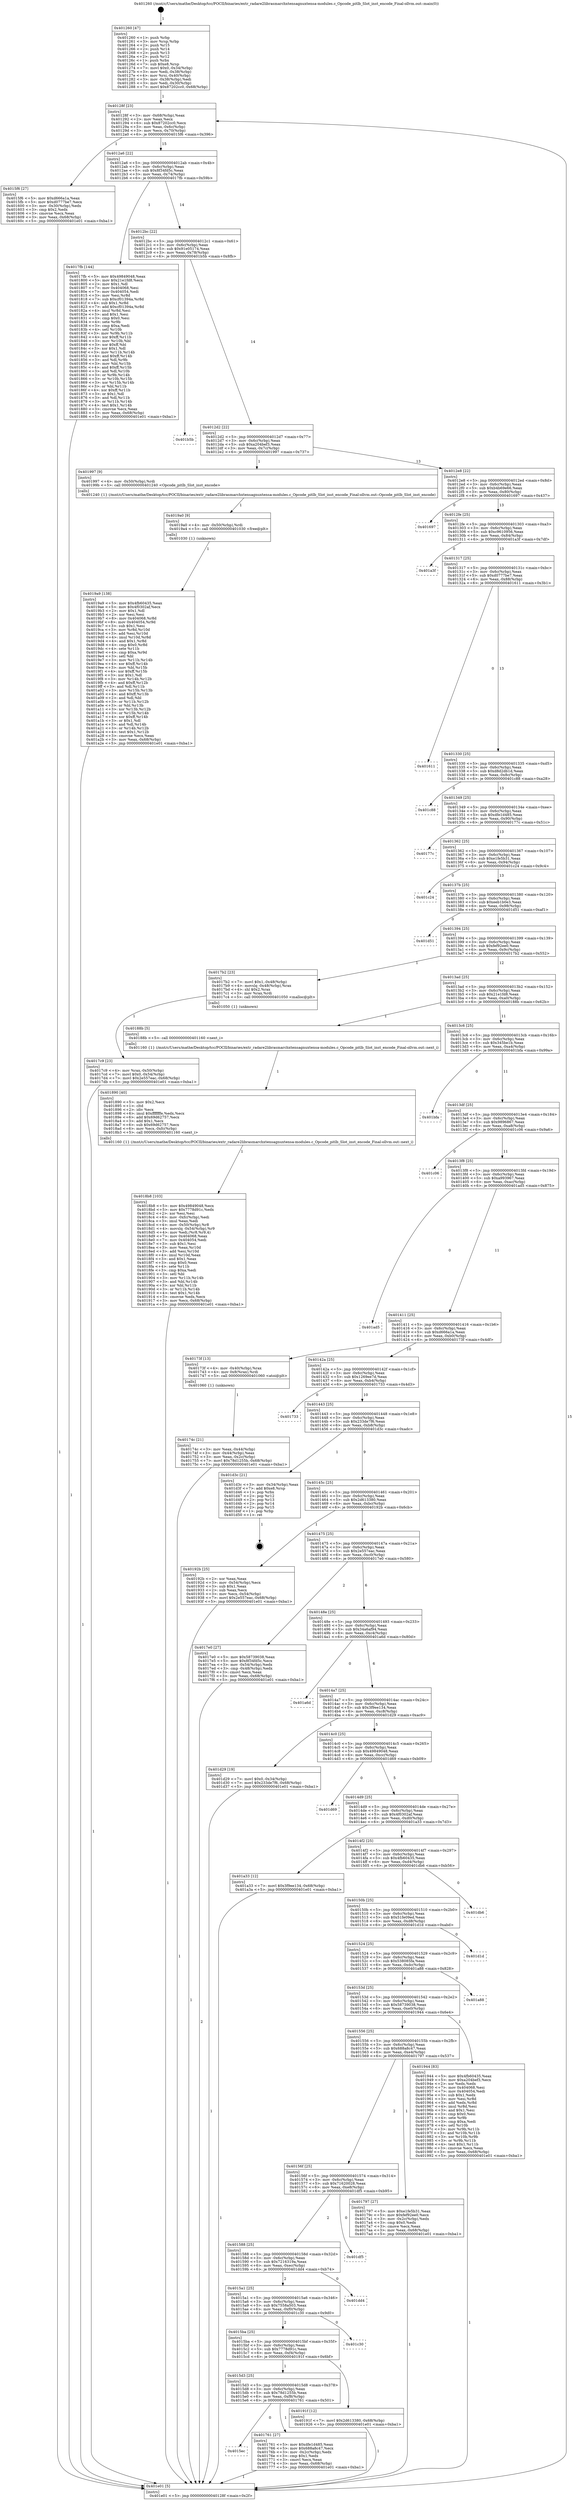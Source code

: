 digraph "0x401260" {
  label = "0x401260 (/mnt/c/Users/mathe/Desktop/tcc/POCII/binaries/extr_radare2librasmarchxtensagnuxtensa-modules.c_Opcode_pitlb_Slot_inst_encode_Final-ollvm.out::main(0))"
  labelloc = "t"
  node[shape=record]

  Entry [label="",width=0.3,height=0.3,shape=circle,fillcolor=black,style=filled]
  "0x40128f" [label="{
     0x40128f [23]\l
     | [instrs]\l
     &nbsp;&nbsp;0x40128f \<+3\>: mov -0x68(%rbp),%eax\l
     &nbsp;&nbsp;0x401292 \<+2\>: mov %eax,%ecx\l
     &nbsp;&nbsp;0x401294 \<+6\>: sub $0x87202cc0,%ecx\l
     &nbsp;&nbsp;0x40129a \<+3\>: mov %eax,-0x6c(%rbp)\l
     &nbsp;&nbsp;0x40129d \<+3\>: mov %ecx,-0x70(%rbp)\l
     &nbsp;&nbsp;0x4012a0 \<+6\>: je 00000000004015f6 \<main+0x396\>\l
  }"]
  "0x4015f6" [label="{
     0x4015f6 [27]\l
     | [instrs]\l
     &nbsp;&nbsp;0x4015f6 \<+5\>: mov $0xd666a1a,%eax\l
     &nbsp;&nbsp;0x4015fb \<+5\>: mov $0xd0777be7,%ecx\l
     &nbsp;&nbsp;0x401600 \<+3\>: mov -0x30(%rbp),%edx\l
     &nbsp;&nbsp;0x401603 \<+3\>: cmp $0x2,%edx\l
     &nbsp;&nbsp;0x401606 \<+3\>: cmovne %ecx,%eax\l
     &nbsp;&nbsp;0x401609 \<+3\>: mov %eax,-0x68(%rbp)\l
     &nbsp;&nbsp;0x40160c \<+5\>: jmp 0000000000401e01 \<main+0xba1\>\l
  }"]
  "0x4012a6" [label="{
     0x4012a6 [22]\l
     | [instrs]\l
     &nbsp;&nbsp;0x4012a6 \<+5\>: jmp 00000000004012ab \<main+0x4b\>\l
     &nbsp;&nbsp;0x4012ab \<+3\>: mov -0x6c(%rbp),%eax\l
     &nbsp;&nbsp;0x4012ae \<+5\>: sub $0x8f34fd5c,%eax\l
     &nbsp;&nbsp;0x4012b3 \<+3\>: mov %eax,-0x74(%rbp)\l
     &nbsp;&nbsp;0x4012b6 \<+6\>: je 00000000004017fb \<main+0x59b\>\l
  }"]
  "0x401e01" [label="{
     0x401e01 [5]\l
     | [instrs]\l
     &nbsp;&nbsp;0x401e01 \<+5\>: jmp 000000000040128f \<main+0x2f\>\l
  }"]
  "0x401260" [label="{
     0x401260 [47]\l
     | [instrs]\l
     &nbsp;&nbsp;0x401260 \<+1\>: push %rbp\l
     &nbsp;&nbsp;0x401261 \<+3\>: mov %rsp,%rbp\l
     &nbsp;&nbsp;0x401264 \<+2\>: push %r15\l
     &nbsp;&nbsp;0x401266 \<+2\>: push %r14\l
     &nbsp;&nbsp;0x401268 \<+2\>: push %r13\l
     &nbsp;&nbsp;0x40126a \<+2\>: push %r12\l
     &nbsp;&nbsp;0x40126c \<+1\>: push %rbx\l
     &nbsp;&nbsp;0x40126d \<+7\>: sub $0xe8,%rsp\l
     &nbsp;&nbsp;0x401274 \<+7\>: movl $0x0,-0x34(%rbp)\l
     &nbsp;&nbsp;0x40127b \<+3\>: mov %edi,-0x38(%rbp)\l
     &nbsp;&nbsp;0x40127e \<+4\>: mov %rsi,-0x40(%rbp)\l
     &nbsp;&nbsp;0x401282 \<+3\>: mov -0x38(%rbp),%edi\l
     &nbsp;&nbsp;0x401285 \<+3\>: mov %edi,-0x30(%rbp)\l
     &nbsp;&nbsp;0x401288 \<+7\>: movl $0x87202cc0,-0x68(%rbp)\l
  }"]
  Exit [label="",width=0.3,height=0.3,shape=circle,fillcolor=black,style=filled,peripheries=2]
  "0x4017fb" [label="{
     0x4017fb [144]\l
     | [instrs]\l
     &nbsp;&nbsp;0x4017fb \<+5\>: mov $0x49849048,%eax\l
     &nbsp;&nbsp;0x401800 \<+5\>: mov $0x21e1fd8,%ecx\l
     &nbsp;&nbsp;0x401805 \<+2\>: mov $0x1,%dl\l
     &nbsp;&nbsp;0x401807 \<+7\>: mov 0x404068,%esi\l
     &nbsp;&nbsp;0x40180e \<+7\>: mov 0x404054,%edi\l
     &nbsp;&nbsp;0x401815 \<+3\>: mov %esi,%r8d\l
     &nbsp;&nbsp;0x401818 \<+7\>: sub $0xcf01394a,%r8d\l
     &nbsp;&nbsp;0x40181f \<+4\>: sub $0x1,%r8d\l
     &nbsp;&nbsp;0x401823 \<+7\>: add $0xcf01394a,%r8d\l
     &nbsp;&nbsp;0x40182a \<+4\>: imul %r8d,%esi\l
     &nbsp;&nbsp;0x40182e \<+3\>: and $0x1,%esi\l
     &nbsp;&nbsp;0x401831 \<+3\>: cmp $0x0,%esi\l
     &nbsp;&nbsp;0x401834 \<+4\>: sete %r9b\l
     &nbsp;&nbsp;0x401838 \<+3\>: cmp $0xa,%edi\l
     &nbsp;&nbsp;0x40183b \<+4\>: setl %r10b\l
     &nbsp;&nbsp;0x40183f \<+3\>: mov %r9b,%r11b\l
     &nbsp;&nbsp;0x401842 \<+4\>: xor $0xff,%r11b\l
     &nbsp;&nbsp;0x401846 \<+3\>: mov %r10b,%bl\l
     &nbsp;&nbsp;0x401849 \<+3\>: xor $0xff,%bl\l
     &nbsp;&nbsp;0x40184c \<+3\>: xor $0x1,%dl\l
     &nbsp;&nbsp;0x40184f \<+3\>: mov %r11b,%r14b\l
     &nbsp;&nbsp;0x401852 \<+4\>: and $0xff,%r14b\l
     &nbsp;&nbsp;0x401856 \<+3\>: and %dl,%r9b\l
     &nbsp;&nbsp;0x401859 \<+3\>: mov %bl,%r15b\l
     &nbsp;&nbsp;0x40185c \<+4\>: and $0xff,%r15b\l
     &nbsp;&nbsp;0x401860 \<+3\>: and %dl,%r10b\l
     &nbsp;&nbsp;0x401863 \<+3\>: or %r9b,%r14b\l
     &nbsp;&nbsp;0x401866 \<+3\>: or %r10b,%r15b\l
     &nbsp;&nbsp;0x401869 \<+3\>: xor %r15b,%r14b\l
     &nbsp;&nbsp;0x40186c \<+3\>: or %bl,%r11b\l
     &nbsp;&nbsp;0x40186f \<+4\>: xor $0xff,%r11b\l
     &nbsp;&nbsp;0x401873 \<+3\>: or $0x1,%dl\l
     &nbsp;&nbsp;0x401876 \<+3\>: and %dl,%r11b\l
     &nbsp;&nbsp;0x401879 \<+3\>: or %r11b,%r14b\l
     &nbsp;&nbsp;0x40187c \<+4\>: test $0x1,%r14b\l
     &nbsp;&nbsp;0x401880 \<+3\>: cmovne %ecx,%eax\l
     &nbsp;&nbsp;0x401883 \<+3\>: mov %eax,-0x68(%rbp)\l
     &nbsp;&nbsp;0x401886 \<+5\>: jmp 0000000000401e01 \<main+0xba1\>\l
  }"]
  "0x4012bc" [label="{
     0x4012bc [22]\l
     | [instrs]\l
     &nbsp;&nbsp;0x4012bc \<+5\>: jmp 00000000004012c1 \<main+0x61\>\l
     &nbsp;&nbsp;0x4012c1 \<+3\>: mov -0x6c(%rbp),%eax\l
     &nbsp;&nbsp;0x4012c4 \<+5\>: sub $0x91e05174,%eax\l
     &nbsp;&nbsp;0x4012c9 \<+3\>: mov %eax,-0x78(%rbp)\l
     &nbsp;&nbsp;0x4012cc \<+6\>: je 0000000000401b5b \<main+0x8fb\>\l
  }"]
  "0x4019a9" [label="{
     0x4019a9 [138]\l
     | [instrs]\l
     &nbsp;&nbsp;0x4019a9 \<+5\>: mov $0x4fb60435,%eax\l
     &nbsp;&nbsp;0x4019ae \<+5\>: mov $0x4f0302af,%ecx\l
     &nbsp;&nbsp;0x4019b3 \<+2\>: mov $0x1,%dl\l
     &nbsp;&nbsp;0x4019b5 \<+2\>: xor %esi,%esi\l
     &nbsp;&nbsp;0x4019b7 \<+8\>: mov 0x404068,%r8d\l
     &nbsp;&nbsp;0x4019bf \<+8\>: mov 0x404054,%r9d\l
     &nbsp;&nbsp;0x4019c7 \<+3\>: sub $0x1,%esi\l
     &nbsp;&nbsp;0x4019ca \<+3\>: mov %r8d,%r10d\l
     &nbsp;&nbsp;0x4019cd \<+3\>: add %esi,%r10d\l
     &nbsp;&nbsp;0x4019d0 \<+4\>: imul %r10d,%r8d\l
     &nbsp;&nbsp;0x4019d4 \<+4\>: and $0x1,%r8d\l
     &nbsp;&nbsp;0x4019d8 \<+4\>: cmp $0x0,%r8d\l
     &nbsp;&nbsp;0x4019dc \<+4\>: sete %r11b\l
     &nbsp;&nbsp;0x4019e0 \<+4\>: cmp $0xa,%r9d\l
     &nbsp;&nbsp;0x4019e4 \<+3\>: setl %bl\l
     &nbsp;&nbsp;0x4019e7 \<+3\>: mov %r11b,%r14b\l
     &nbsp;&nbsp;0x4019ea \<+4\>: xor $0xff,%r14b\l
     &nbsp;&nbsp;0x4019ee \<+3\>: mov %bl,%r15b\l
     &nbsp;&nbsp;0x4019f1 \<+4\>: xor $0xff,%r15b\l
     &nbsp;&nbsp;0x4019f5 \<+3\>: xor $0x1,%dl\l
     &nbsp;&nbsp;0x4019f8 \<+3\>: mov %r14b,%r12b\l
     &nbsp;&nbsp;0x4019fb \<+4\>: and $0xff,%r12b\l
     &nbsp;&nbsp;0x4019ff \<+3\>: and %dl,%r11b\l
     &nbsp;&nbsp;0x401a02 \<+3\>: mov %r15b,%r13b\l
     &nbsp;&nbsp;0x401a05 \<+4\>: and $0xff,%r13b\l
     &nbsp;&nbsp;0x401a09 \<+2\>: and %dl,%bl\l
     &nbsp;&nbsp;0x401a0b \<+3\>: or %r11b,%r12b\l
     &nbsp;&nbsp;0x401a0e \<+3\>: or %bl,%r13b\l
     &nbsp;&nbsp;0x401a11 \<+3\>: xor %r13b,%r12b\l
     &nbsp;&nbsp;0x401a14 \<+3\>: or %r15b,%r14b\l
     &nbsp;&nbsp;0x401a17 \<+4\>: xor $0xff,%r14b\l
     &nbsp;&nbsp;0x401a1b \<+3\>: or $0x1,%dl\l
     &nbsp;&nbsp;0x401a1e \<+3\>: and %dl,%r14b\l
     &nbsp;&nbsp;0x401a21 \<+3\>: or %r14b,%r12b\l
     &nbsp;&nbsp;0x401a24 \<+4\>: test $0x1,%r12b\l
     &nbsp;&nbsp;0x401a28 \<+3\>: cmovne %ecx,%eax\l
     &nbsp;&nbsp;0x401a2b \<+3\>: mov %eax,-0x68(%rbp)\l
     &nbsp;&nbsp;0x401a2e \<+5\>: jmp 0000000000401e01 \<main+0xba1\>\l
  }"]
  "0x401b5b" [label="{
     0x401b5b\l
  }", style=dashed]
  "0x4012d2" [label="{
     0x4012d2 [22]\l
     | [instrs]\l
     &nbsp;&nbsp;0x4012d2 \<+5\>: jmp 00000000004012d7 \<main+0x77\>\l
     &nbsp;&nbsp;0x4012d7 \<+3\>: mov -0x6c(%rbp),%eax\l
     &nbsp;&nbsp;0x4012da \<+5\>: sub $0xa204bef3,%eax\l
     &nbsp;&nbsp;0x4012df \<+3\>: mov %eax,-0x7c(%rbp)\l
     &nbsp;&nbsp;0x4012e2 \<+6\>: je 0000000000401997 \<main+0x737\>\l
  }"]
  "0x4019a0" [label="{
     0x4019a0 [9]\l
     | [instrs]\l
     &nbsp;&nbsp;0x4019a0 \<+4\>: mov -0x50(%rbp),%rdi\l
     &nbsp;&nbsp;0x4019a4 \<+5\>: call 0000000000401030 \<free@plt\>\l
     | [calls]\l
     &nbsp;&nbsp;0x401030 \{1\} (unknown)\l
  }"]
  "0x401997" [label="{
     0x401997 [9]\l
     | [instrs]\l
     &nbsp;&nbsp;0x401997 \<+4\>: mov -0x50(%rbp),%rdi\l
     &nbsp;&nbsp;0x40199b \<+5\>: call 0000000000401240 \<Opcode_pitlb_Slot_inst_encode\>\l
     | [calls]\l
     &nbsp;&nbsp;0x401240 \{1\} (/mnt/c/Users/mathe/Desktop/tcc/POCII/binaries/extr_radare2librasmarchxtensagnuxtensa-modules.c_Opcode_pitlb_Slot_inst_encode_Final-ollvm.out::Opcode_pitlb_Slot_inst_encode)\l
  }"]
  "0x4012e8" [label="{
     0x4012e8 [22]\l
     | [instrs]\l
     &nbsp;&nbsp;0x4012e8 \<+5\>: jmp 00000000004012ed \<main+0x8d\>\l
     &nbsp;&nbsp;0x4012ed \<+3\>: mov -0x6c(%rbp),%eax\l
     &nbsp;&nbsp;0x4012f0 \<+5\>: sub $0xb4b69e66,%eax\l
     &nbsp;&nbsp;0x4012f5 \<+3\>: mov %eax,-0x80(%rbp)\l
     &nbsp;&nbsp;0x4012f8 \<+6\>: je 0000000000401697 \<main+0x437\>\l
  }"]
  "0x4018b8" [label="{
     0x4018b8 [103]\l
     | [instrs]\l
     &nbsp;&nbsp;0x4018b8 \<+5\>: mov $0x49849048,%ecx\l
     &nbsp;&nbsp;0x4018bd \<+5\>: mov $0x7778d91c,%edx\l
     &nbsp;&nbsp;0x4018c2 \<+2\>: xor %esi,%esi\l
     &nbsp;&nbsp;0x4018c4 \<+6\>: mov -0xfc(%rbp),%edi\l
     &nbsp;&nbsp;0x4018ca \<+3\>: imul %eax,%edi\l
     &nbsp;&nbsp;0x4018cd \<+4\>: mov -0x50(%rbp),%r8\l
     &nbsp;&nbsp;0x4018d1 \<+4\>: movslq -0x54(%rbp),%r9\l
     &nbsp;&nbsp;0x4018d5 \<+4\>: mov %edi,(%r8,%r9,4)\l
     &nbsp;&nbsp;0x4018d9 \<+7\>: mov 0x404068,%eax\l
     &nbsp;&nbsp;0x4018e0 \<+7\>: mov 0x404054,%edi\l
     &nbsp;&nbsp;0x4018e7 \<+3\>: sub $0x1,%esi\l
     &nbsp;&nbsp;0x4018ea \<+3\>: mov %eax,%r10d\l
     &nbsp;&nbsp;0x4018ed \<+3\>: add %esi,%r10d\l
     &nbsp;&nbsp;0x4018f0 \<+4\>: imul %r10d,%eax\l
     &nbsp;&nbsp;0x4018f4 \<+3\>: and $0x1,%eax\l
     &nbsp;&nbsp;0x4018f7 \<+3\>: cmp $0x0,%eax\l
     &nbsp;&nbsp;0x4018fa \<+4\>: sete %r11b\l
     &nbsp;&nbsp;0x4018fe \<+3\>: cmp $0xa,%edi\l
     &nbsp;&nbsp;0x401901 \<+3\>: setl %bl\l
     &nbsp;&nbsp;0x401904 \<+3\>: mov %r11b,%r14b\l
     &nbsp;&nbsp;0x401907 \<+3\>: and %bl,%r14b\l
     &nbsp;&nbsp;0x40190a \<+3\>: xor %bl,%r11b\l
     &nbsp;&nbsp;0x40190d \<+3\>: or %r11b,%r14b\l
     &nbsp;&nbsp;0x401910 \<+4\>: test $0x1,%r14b\l
     &nbsp;&nbsp;0x401914 \<+3\>: cmovne %edx,%ecx\l
     &nbsp;&nbsp;0x401917 \<+3\>: mov %ecx,-0x68(%rbp)\l
     &nbsp;&nbsp;0x40191a \<+5\>: jmp 0000000000401e01 \<main+0xba1\>\l
  }"]
  "0x401697" [label="{
     0x401697\l
  }", style=dashed]
  "0x4012fe" [label="{
     0x4012fe [25]\l
     | [instrs]\l
     &nbsp;&nbsp;0x4012fe \<+5\>: jmp 0000000000401303 \<main+0xa3\>\l
     &nbsp;&nbsp;0x401303 \<+3\>: mov -0x6c(%rbp),%eax\l
     &nbsp;&nbsp;0x401306 \<+5\>: sub $0xc9610956,%eax\l
     &nbsp;&nbsp;0x40130b \<+6\>: mov %eax,-0x84(%rbp)\l
     &nbsp;&nbsp;0x401311 \<+6\>: je 0000000000401a3f \<main+0x7df\>\l
  }"]
  "0x401890" [label="{
     0x401890 [40]\l
     | [instrs]\l
     &nbsp;&nbsp;0x401890 \<+5\>: mov $0x2,%ecx\l
     &nbsp;&nbsp;0x401895 \<+1\>: cltd\l
     &nbsp;&nbsp;0x401896 \<+2\>: idiv %ecx\l
     &nbsp;&nbsp;0x401898 \<+6\>: imul $0xfffffffe,%edx,%ecx\l
     &nbsp;&nbsp;0x40189e \<+6\>: add $0x69d62757,%ecx\l
     &nbsp;&nbsp;0x4018a4 \<+3\>: add $0x1,%ecx\l
     &nbsp;&nbsp;0x4018a7 \<+6\>: sub $0x69d62757,%ecx\l
     &nbsp;&nbsp;0x4018ad \<+6\>: mov %ecx,-0xfc(%rbp)\l
     &nbsp;&nbsp;0x4018b3 \<+5\>: call 0000000000401160 \<next_i\>\l
     | [calls]\l
     &nbsp;&nbsp;0x401160 \{1\} (/mnt/c/Users/mathe/Desktop/tcc/POCII/binaries/extr_radare2librasmarchxtensagnuxtensa-modules.c_Opcode_pitlb_Slot_inst_encode_Final-ollvm.out::next_i)\l
  }"]
  "0x401a3f" [label="{
     0x401a3f\l
  }", style=dashed]
  "0x401317" [label="{
     0x401317 [25]\l
     | [instrs]\l
     &nbsp;&nbsp;0x401317 \<+5\>: jmp 000000000040131c \<main+0xbc\>\l
     &nbsp;&nbsp;0x40131c \<+3\>: mov -0x6c(%rbp),%eax\l
     &nbsp;&nbsp;0x40131f \<+5\>: sub $0xd0777be7,%eax\l
     &nbsp;&nbsp;0x401324 \<+6\>: mov %eax,-0x88(%rbp)\l
     &nbsp;&nbsp;0x40132a \<+6\>: je 0000000000401611 \<main+0x3b1\>\l
  }"]
  "0x4017c9" [label="{
     0x4017c9 [23]\l
     | [instrs]\l
     &nbsp;&nbsp;0x4017c9 \<+4\>: mov %rax,-0x50(%rbp)\l
     &nbsp;&nbsp;0x4017cd \<+7\>: movl $0x0,-0x54(%rbp)\l
     &nbsp;&nbsp;0x4017d4 \<+7\>: movl $0x2e557eac,-0x68(%rbp)\l
     &nbsp;&nbsp;0x4017db \<+5\>: jmp 0000000000401e01 \<main+0xba1\>\l
  }"]
  "0x401611" [label="{
     0x401611\l
  }", style=dashed]
  "0x401330" [label="{
     0x401330 [25]\l
     | [instrs]\l
     &nbsp;&nbsp;0x401330 \<+5\>: jmp 0000000000401335 \<main+0xd5\>\l
     &nbsp;&nbsp;0x401335 \<+3\>: mov -0x6c(%rbp),%eax\l
     &nbsp;&nbsp;0x401338 \<+5\>: sub $0xd8d2db1d,%eax\l
     &nbsp;&nbsp;0x40133d \<+6\>: mov %eax,-0x8c(%rbp)\l
     &nbsp;&nbsp;0x401343 \<+6\>: je 0000000000401c88 \<main+0xa28\>\l
  }"]
  "0x4015ec" [label="{
     0x4015ec\l
  }", style=dashed]
  "0x401c88" [label="{
     0x401c88\l
  }", style=dashed]
  "0x401349" [label="{
     0x401349 [25]\l
     | [instrs]\l
     &nbsp;&nbsp;0x401349 \<+5\>: jmp 000000000040134e \<main+0xee\>\l
     &nbsp;&nbsp;0x40134e \<+3\>: mov -0x6c(%rbp),%eax\l
     &nbsp;&nbsp;0x401351 \<+5\>: sub $0xdfe1d485,%eax\l
     &nbsp;&nbsp;0x401356 \<+6\>: mov %eax,-0x90(%rbp)\l
     &nbsp;&nbsp;0x40135c \<+6\>: je 000000000040177c \<main+0x51c\>\l
  }"]
  "0x401761" [label="{
     0x401761 [27]\l
     | [instrs]\l
     &nbsp;&nbsp;0x401761 \<+5\>: mov $0xdfe1d485,%eax\l
     &nbsp;&nbsp;0x401766 \<+5\>: mov $0x688a8c47,%ecx\l
     &nbsp;&nbsp;0x40176b \<+3\>: mov -0x2c(%rbp),%edx\l
     &nbsp;&nbsp;0x40176e \<+3\>: cmp $0x1,%edx\l
     &nbsp;&nbsp;0x401771 \<+3\>: cmovl %ecx,%eax\l
     &nbsp;&nbsp;0x401774 \<+3\>: mov %eax,-0x68(%rbp)\l
     &nbsp;&nbsp;0x401777 \<+5\>: jmp 0000000000401e01 \<main+0xba1\>\l
  }"]
  "0x40177c" [label="{
     0x40177c\l
  }", style=dashed]
  "0x401362" [label="{
     0x401362 [25]\l
     | [instrs]\l
     &nbsp;&nbsp;0x401362 \<+5\>: jmp 0000000000401367 \<main+0x107\>\l
     &nbsp;&nbsp;0x401367 \<+3\>: mov -0x6c(%rbp),%eax\l
     &nbsp;&nbsp;0x40136a \<+5\>: sub $0xe1fe5b31,%eax\l
     &nbsp;&nbsp;0x40136f \<+6\>: mov %eax,-0x94(%rbp)\l
     &nbsp;&nbsp;0x401375 \<+6\>: je 0000000000401c24 \<main+0x9c4\>\l
  }"]
  "0x4015d3" [label="{
     0x4015d3 [25]\l
     | [instrs]\l
     &nbsp;&nbsp;0x4015d3 \<+5\>: jmp 00000000004015d8 \<main+0x378\>\l
     &nbsp;&nbsp;0x4015d8 \<+3\>: mov -0x6c(%rbp),%eax\l
     &nbsp;&nbsp;0x4015db \<+5\>: sub $0x78d1255b,%eax\l
     &nbsp;&nbsp;0x4015e0 \<+6\>: mov %eax,-0xf8(%rbp)\l
     &nbsp;&nbsp;0x4015e6 \<+6\>: je 0000000000401761 \<main+0x501\>\l
  }"]
  "0x401c24" [label="{
     0x401c24\l
  }", style=dashed]
  "0x40137b" [label="{
     0x40137b [25]\l
     | [instrs]\l
     &nbsp;&nbsp;0x40137b \<+5\>: jmp 0000000000401380 \<main+0x120\>\l
     &nbsp;&nbsp;0x401380 \<+3\>: mov -0x6c(%rbp),%eax\l
     &nbsp;&nbsp;0x401383 \<+5\>: sub $0xeeb1b0e3,%eax\l
     &nbsp;&nbsp;0x401388 \<+6\>: mov %eax,-0x98(%rbp)\l
     &nbsp;&nbsp;0x40138e \<+6\>: je 0000000000401d51 \<main+0xaf1\>\l
  }"]
  "0x40191f" [label="{
     0x40191f [12]\l
     | [instrs]\l
     &nbsp;&nbsp;0x40191f \<+7\>: movl $0x2d613380,-0x68(%rbp)\l
     &nbsp;&nbsp;0x401926 \<+5\>: jmp 0000000000401e01 \<main+0xba1\>\l
  }"]
  "0x401d51" [label="{
     0x401d51\l
  }", style=dashed]
  "0x401394" [label="{
     0x401394 [25]\l
     | [instrs]\l
     &nbsp;&nbsp;0x401394 \<+5\>: jmp 0000000000401399 \<main+0x139\>\l
     &nbsp;&nbsp;0x401399 \<+3\>: mov -0x6c(%rbp),%eax\l
     &nbsp;&nbsp;0x40139c \<+5\>: sub $0xfef92ee0,%eax\l
     &nbsp;&nbsp;0x4013a1 \<+6\>: mov %eax,-0x9c(%rbp)\l
     &nbsp;&nbsp;0x4013a7 \<+6\>: je 00000000004017b2 \<main+0x552\>\l
  }"]
  "0x4015ba" [label="{
     0x4015ba [25]\l
     | [instrs]\l
     &nbsp;&nbsp;0x4015ba \<+5\>: jmp 00000000004015bf \<main+0x35f\>\l
     &nbsp;&nbsp;0x4015bf \<+3\>: mov -0x6c(%rbp),%eax\l
     &nbsp;&nbsp;0x4015c2 \<+5\>: sub $0x7778d91c,%eax\l
     &nbsp;&nbsp;0x4015c7 \<+6\>: mov %eax,-0xf4(%rbp)\l
     &nbsp;&nbsp;0x4015cd \<+6\>: je 000000000040191f \<main+0x6bf\>\l
  }"]
  "0x4017b2" [label="{
     0x4017b2 [23]\l
     | [instrs]\l
     &nbsp;&nbsp;0x4017b2 \<+7\>: movl $0x1,-0x48(%rbp)\l
     &nbsp;&nbsp;0x4017b9 \<+4\>: movslq -0x48(%rbp),%rax\l
     &nbsp;&nbsp;0x4017bd \<+4\>: shl $0x2,%rax\l
     &nbsp;&nbsp;0x4017c1 \<+3\>: mov %rax,%rdi\l
     &nbsp;&nbsp;0x4017c4 \<+5\>: call 0000000000401050 \<malloc@plt\>\l
     | [calls]\l
     &nbsp;&nbsp;0x401050 \{1\} (unknown)\l
  }"]
  "0x4013ad" [label="{
     0x4013ad [25]\l
     | [instrs]\l
     &nbsp;&nbsp;0x4013ad \<+5\>: jmp 00000000004013b2 \<main+0x152\>\l
     &nbsp;&nbsp;0x4013b2 \<+3\>: mov -0x6c(%rbp),%eax\l
     &nbsp;&nbsp;0x4013b5 \<+5\>: sub $0x21e1fd8,%eax\l
     &nbsp;&nbsp;0x4013ba \<+6\>: mov %eax,-0xa0(%rbp)\l
     &nbsp;&nbsp;0x4013c0 \<+6\>: je 000000000040188b \<main+0x62b\>\l
  }"]
  "0x401c30" [label="{
     0x401c30\l
  }", style=dashed]
  "0x40188b" [label="{
     0x40188b [5]\l
     | [instrs]\l
     &nbsp;&nbsp;0x40188b \<+5\>: call 0000000000401160 \<next_i\>\l
     | [calls]\l
     &nbsp;&nbsp;0x401160 \{1\} (/mnt/c/Users/mathe/Desktop/tcc/POCII/binaries/extr_radare2librasmarchxtensagnuxtensa-modules.c_Opcode_pitlb_Slot_inst_encode_Final-ollvm.out::next_i)\l
  }"]
  "0x4013c6" [label="{
     0x4013c6 [25]\l
     | [instrs]\l
     &nbsp;&nbsp;0x4013c6 \<+5\>: jmp 00000000004013cb \<main+0x16b\>\l
     &nbsp;&nbsp;0x4013cb \<+3\>: mov -0x6c(%rbp),%eax\l
     &nbsp;&nbsp;0x4013ce \<+5\>: sub $0x345be1b,%eax\l
     &nbsp;&nbsp;0x4013d3 \<+6\>: mov %eax,-0xa4(%rbp)\l
     &nbsp;&nbsp;0x4013d9 \<+6\>: je 0000000000401bfa \<main+0x99a\>\l
  }"]
  "0x4015a1" [label="{
     0x4015a1 [25]\l
     | [instrs]\l
     &nbsp;&nbsp;0x4015a1 \<+5\>: jmp 00000000004015a6 \<main+0x346\>\l
     &nbsp;&nbsp;0x4015a6 \<+3\>: mov -0x6c(%rbp),%eax\l
     &nbsp;&nbsp;0x4015a9 \<+5\>: sub $0x7558a503,%eax\l
     &nbsp;&nbsp;0x4015ae \<+6\>: mov %eax,-0xf0(%rbp)\l
     &nbsp;&nbsp;0x4015b4 \<+6\>: je 0000000000401c30 \<main+0x9d0\>\l
  }"]
  "0x401bfa" [label="{
     0x401bfa\l
  }", style=dashed]
  "0x4013df" [label="{
     0x4013df [25]\l
     | [instrs]\l
     &nbsp;&nbsp;0x4013df \<+5\>: jmp 00000000004013e4 \<main+0x184\>\l
     &nbsp;&nbsp;0x4013e4 \<+3\>: mov -0x6c(%rbp),%eax\l
     &nbsp;&nbsp;0x4013e7 \<+5\>: sub $0x9896867,%eax\l
     &nbsp;&nbsp;0x4013ec \<+6\>: mov %eax,-0xa8(%rbp)\l
     &nbsp;&nbsp;0x4013f2 \<+6\>: je 0000000000401c06 \<main+0x9a6\>\l
  }"]
  "0x401dd4" [label="{
     0x401dd4\l
  }", style=dashed]
  "0x401c06" [label="{
     0x401c06\l
  }", style=dashed]
  "0x4013f8" [label="{
     0x4013f8 [25]\l
     | [instrs]\l
     &nbsp;&nbsp;0x4013f8 \<+5\>: jmp 00000000004013fd \<main+0x19d\>\l
     &nbsp;&nbsp;0x4013fd \<+3\>: mov -0x6c(%rbp),%eax\l
     &nbsp;&nbsp;0x401400 \<+5\>: sub $0xa993967,%eax\l
     &nbsp;&nbsp;0x401405 \<+6\>: mov %eax,-0xac(%rbp)\l
     &nbsp;&nbsp;0x40140b \<+6\>: je 0000000000401ad5 \<main+0x875\>\l
  }"]
  "0x401588" [label="{
     0x401588 [25]\l
     | [instrs]\l
     &nbsp;&nbsp;0x401588 \<+5\>: jmp 000000000040158d \<main+0x32d\>\l
     &nbsp;&nbsp;0x40158d \<+3\>: mov -0x6c(%rbp),%eax\l
     &nbsp;&nbsp;0x401590 \<+5\>: sub $0x7216319a,%eax\l
     &nbsp;&nbsp;0x401595 \<+6\>: mov %eax,-0xec(%rbp)\l
     &nbsp;&nbsp;0x40159b \<+6\>: je 0000000000401dd4 \<main+0xb74\>\l
  }"]
  "0x401ad5" [label="{
     0x401ad5\l
  }", style=dashed]
  "0x401411" [label="{
     0x401411 [25]\l
     | [instrs]\l
     &nbsp;&nbsp;0x401411 \<+5\>: jmp 0000000000401416 \<main+0x1b6\>\l
     &nbsp;&nbsp;0x401416 \<+3\>: mov -0x6c(%rbp),%eax\l
     &nbsp;&nbsp;0x401419 \<+5\>: sub $0xd666a1a,%eax\l
     &nbsp;&nbsp;0x40141e \<+6\>: mov %eax,-0xb0(%rbp)\l
     &nbsp;&nbsp;0x401424 \<+6\>: je 000000000040173f \<main+0x4df\>\l
  }"]
  "0x401df5" [label="{
     0x401df5\l
  }", style=dashed]
  "0x40173f" [label="{
     0x40173f [13]\l
     | [instrs]\l
     &nbsp;&nbsp;0x40173f \<+4\>: mov -0x40(%rbp),%rax\l
     &nbsp;&nbsp;0x401743 \<+4\>: mov 0x8(%rax),%rdi\l
     &nbsp;&nbsp;0x401747 \<+5\>: call 0000000000401060 \<atoi@plt\>\l
     | [calls]\l
     &nbsp;&nbsp;0x401060 \{1\} (unknown)\l
  }"]
  "0x40142a" [label="{
     0x40142a [25]\l
     | [instrs]\l
     &nbsp;&nbsp;0x40142a \<+5\>: jmp 000000000040142f \<main+0x1cf\>\l
     &nbsp;&nbsp;0x40142f \<+3\>: mov -0x6c(%rbp),%eax\l
     &nbsp;&nbsp;0x401432 \<+5\>: sub $0x1269ee7d,%eax\l
     &nbsp;&nbsp;0x401437 \<+6\>: mov %eax,-0xb4(%rbp)\l
     &nbsp;&nbsp;0x40143d \<+6\>: je 0000000000401733 \<main+0x4d3\>\l
  }"]
  "0x40174c" [label="{
     0x40174c [21]\l
     | [instrs]\l
     &nbsp;&nbsp;0x40174c \<+3\>: mov %eax,-0x44(%rbp)\l
     &nbsp;&nbsp;0x40174f \<+3\>: mov -0x44(%rbp),%eax\l
     &nbsp;&nbsp;0x401752 \<+3\>: mov %eax,-0x2c(%rbp)\l
     &nbsp;&nbsp;0x401755 \<+7\>: movl $0x78d1255b,-0x68(%rbp)\l
     &nbsp;&nbsp;0x40175c \<+5\>: jmp 0000000000401e01 \<main+0xba1\>\l
  }"]
  "0x40156f" [label="{
     0x40156f [25]\l
     | [instrs]\l
     &nbsp;&nbsp;0x40156f \<+5\>: jmp 0000000000401574 \<main+0x314\>\l
     &nbsp;&nbsp;0x401574 \<+3\>: mov -0x6c(%rbp),%eax\l
     &nbsp;&nbsp;0x401577 \<+5\>: sub $0x71620028,%eax\l
     &nbsp;&nbsp;0x40157c \<+6\>: mov %eax,-0xe8(%rbp)\l
     &nbsp;&nbsp;0x401582 \<+6\>: je 0000000000401df5 \<main+0xb95\>\l
  }"]
  "0x401733" [label="{
     0x401733\l
  }", style=dashed]
  "0x401443" [label="{
     0x401443 [25]\l
     | [instrs]\l
     &nbsp;&nbsp;0x401443 \<+5\>: jmp 0000000000401448 \<main+0x1e8\>\l
     &nbsp;&nbsp;0x401448 \<+3\>: mov -0x6c(%rbp),%eax\l
     &nbsp;&nbsp;0x40144b \<+5\>: sub $0x233de7f6,%eax\l
     &nbsp;&nbsp;0x401450 \<+6\>: mov %eax,-0xb8(%rbp)\l
     &nbsp;&nbsp;0x401456 \<+6\>: je 0000000000401d3c \<main+0xadc\>\l
  }"]
  "0x401797" [label="{
     0x401797 [27]\l
     | [instrs]\l
     &nbsp;&nbsp;0x401797 \<+5\>: mov $0xe1fe5b31,%eax\l
     &nbsp;&nbsp;0x40179c \<+5\>: mov $0xfef92ee0,%ecx\l
     &nbsp;&nbsp;0x4017a1 \<+3\>: mov -0x2c(%rbp),%edx\l
     &nbsp;&nbsp;0x4017a4 \<+3\>: cmp $0x0,%edx\l
     &nbsp;&nbsp;0x4017a7 \<+3\>: cmove %ecx,%eax\l
     &nbsp;&nbsp;0x4017aa \<+3\>: mov %eax,-0x68(%rbp)\l
     &nbsp;&nbsp;0x4017ad \<+5\>: jmp 0000000000401e01 \<main+0xba1\>\l
  }"]
  "0x401d3c" [label="{
     0x401d3c [21]\l
     | [instrs]\l
     &nbsp;&nbsp;0x401d3c \<+3\>: mov -0x34(%rbp),%eax\l
     &nbsp;&nbsp;0x401d3f \<+7\>: add $0xe8,%rsp\l
     &nbsp;&nbsp;0x401d46 \<+1\>: pop %rbx\l
     &nbsp;&nbsp;0x401d47 \<+2\>: pop %r12\l
     &nbsp;&nbsp;0x401d49 \<+2\>: pop %r13\l
     &nbsp;&nbsp;0x401d4b \<+2\>: pop %r14\l
     &nbsp;&nbsp;0x401d4d \<+2\>: pop %r15\l
     &nbsp;&nbsp;0x401d4f \<+1\>: pop %rbp\l
     &nbsp;&nbsp;0x401d50 \<+1\>: ret\l
  }"]
  "0x40145c" [label="{
     0x40145c [25]\l
     | [instrs]\l
     &nbsp;&nbsp;0x40145c \<+5\>: jmp 0000000000401461 \<main+0x201\>\l
     &nbsp;&nbsp;0x401461 \<+3\>: mov -0x6c(%rbp),%eax\l
     &nbsp;&nbsp;0x401464 \<+5\>: sub $0x2d613380,%eax\l
     &nbsp;&nbsp;0x401469 \<+6\>: mov %eax,-0xbc(%rbp)\l
     &nbsp;&nbsp;0x40146f \<+6\>: je 000000000040192b \<main+0x6cb\>\l
  }"]
  "0x401556" [label="{
     0x401556 [25]\l
     | [instrs]\l
     &nbsp;&nbsp;0x401556 \<+5\>: jmp 000000000040155b \<main+0x2fb\>\l
     &nbsp;&nbsp;0x40155b \<+3\>: mov -0x6c(%rbp),%eax\l
     &nbsp;&nbsp;0x40155e \<+5\>: sub $0x688a8c47,%eax\l
     &nbsp;&nbsp;0x401563 \<+6\>: mov %eax,-0xe4(%rbp)\l
     &nbsp;&nbsp;0x401569 \<+6\>: je 0000000000401797 \<main+0x537\>\l
  }"]
  "0x40192b" [label="{
     0x40192b [25]\l
     | [instrs]\l
     &nbsp;&nbsp;0x40192b \<+2\>: xor %eax,%eax\l
     &nbsp;&nbsp;0x40192d \<+3\>: mov -0x54(%rbp),%ecx\l
     &nbsp;&nbsp;0x401930 \<+3\>: sub $0x1,%eax\l
     &nbsp;&nbsp;0x401933 \<+2\>: sub %eax,%ecx\l
     &nbsp;&nbsp;0x401935 \<+3\>: mov %ecx,-0x54(%rbp)\l
     &nbsp;&nbsp;0x401938 \<+7\>: movl $0x2e557eac,-0x68(%rbp)\l
     &nbsp;&nbsp;0x40193f \<+5\>: jmp 0000000000401e01 \<main+0xba1\>\l
  }"]
  "0x401475" [label="{
     0x401475 [25]\l
     | [instrs]\l
     &nbsp;&nbsp;0x401475 \<+5\>: jmp 000000000040147a \<main+0x21a\>\l
     &nbsp;&nbsp;0x40147a \<+3\>: mov -0x6c(%rbp),%eax\l
     &nbsp;&nbsp;0x40147d \<+5\>: sub $0x2e557eac,%eax\l
     &nbsp;&nbsp;0x401482 \<+6\>: mov %eax,-0xc0(%rbp)\l
     &nbsp;&nbsp;0x401488 \<+6\>: je 00000000004017e0 \<main+0x580\>\l
  }"]
  "0x401944" [label="{
     0x401944 [83]\l
     | [instrs]\l
     &nbsp;&nbsp;0x401944 \<+5\>: mov $0x4fb60435,%eax\l
     &nbsp;&nbsp;0x401949 \<+5\>: mov $0xa204bef3,%ecx\l
     &nbsp;&nbsp;0x40194e \<+2\>: xor %edx,%edx\l
     &nbsp;&nbsp;0x401950 \<+7\>: mov 0x404068,%esi\l
     &nbsp;&nbsp;0x401957 \<+7\>: mov 0x404054,%edi\l
     &nbsp;&nbsp;0x40195e \<+3\>: sub $0x1,%edx\l
     &nbsp;&nbsp;0x401961 \<+3\>: mov %esi,%r8d\l
     &nbsp;&nbsp;0x401964 \<+3\>: add %edx,%r8d\l
     &nbsp;&nbsp;0x401967 \<+4\>: imul %r8d,%esi\l
     &nbsp;&nbsp;0x40196b \<+3\>: and $0x1,%esi\l
     &nbsp;&nbsp;0x40196e \<+3\>: cmp $0x0,%esi\l
     &nbsp;&nbsp;0x401971 \<+4\>: sete %r9b\l
     &nbsp;&nbsp;0x401975 \<+3\>: cmp $0xa,%edi\l
     &nbsp;&nbsp;0x401978 \<+4\>: setl %r10b\l
     &nbsp;&nbsp;0x40197c \<+3\>: mov %r9b,%r11b\l
     &nbsp;&nbsp;0x40197f \<+3\>: and %r10b,%r11b\l
     &nbsp;&nbsp;0x401982 \<+3\>: xor %r10b,%r9b\l
     &nbsp;&nbsp;0x401985 \<+3\>: or %r9b,%r11b\l
     &nbsp;&nbsp;0x401988 \<+4\>: test $0x1,%r11b\l
     &nbsp;&nbsp;0x40198c \<+3\>: cmovne %ecx,%eax\l
     &nbsp;&nbsp;0x40198f \<+3\>: mov %eax,-0x68(%rbp)\l
     &nbsp;&nbsp;0x401992 \<+5\>: jmp 0000000000401e01 \<main+0xba1\>\l
  }"]
  "0x4017e0" [label="{
     0x4017e0 [27]\l
     | [instrs]\l
     &nbsp;&nbsp;0x4017e0 \<+5\>: mov $0x58739038,%eax\l
     &nbsp;&nbsp;0x4017e5 \<+5\>: mov $0x8f34fd5c,%ecx\l
     &nbsp;&nbsp;0x4017ea \<+3\>: mov -0x54(%rbp),%edx\l
     &nbsp;&nbsp;0x4017ed \<+3\>: cmp -0x48(%rbp),%edx\l
     &nbsp;&nbsp;0x4017f0 \<+3\>: cmovl %ecx,%eax\l
     &nbsp;&nbsp;0x4017f3 \<+3\>: mov %eax,-0x68(%rbp)\l
     &nbsp;&nbsp;0x4017f6 \<+5\>: jmp 0000000000401e01 \<main+0xba1\>\l
  }"]
  "0x40148e" [label="{
     0x40148e [25]\l
     | [instrs]\l
     &nbsp;&nbsp;0x40148e \<+5\>: jmp 0000000000401493 \<main+0x233\>\l
     &nbsp;&nbsp;0x401493 \<+3\>: mov -0x6c(%rbp),%eax\l
     &nbsp;&nbsp;0x401496 \<+5\>: sub $0x34a6af94,%eax\l
     &nbsp;&nbsp;0x40149b \<+6\>: mov %eax,-0xc4(%rbp)\l
     &nbsp;&nbsp;0x4014a1 \<+6\>: je 0000000000401a6d \<main+0x80d\>\l
  }"]
  "0x40153d" [label="{
     0x40153d [25]\l
     | [instrs]\l
     &nbsp;&nbsp;0x40153d \<+5\>: jmp 0000000000401542 \<main+0x2e2\>\l
     &nbsp;&nbsp;0x401542 \<+3\>: mov -0x6c(%rbp),%eax\l
     &nbsp;&nbsp;0x401545 \<+5\>: sub $0x58739038,%eax\l
     &nbsp;&nbsp;0x40154a \<+6\>: mov %eax,-0xe0(%rbp)\l
     &nbsp;&nbsp;0x401550 \<+6\>: je 0000000000401944 \<main+0x6e4\>\l
  }"]
  "0x401a6d" [label="{
     0x401a6d\l
  }", style=dashed]
  "0x4014a7" [label="{
     0x4014a7 [25]\l
     | [instrs]\l
     &nbsp;&nbsp;0x4014a7 \<+5\>: jmp 00000000004014ac \<main+0x24c\>\l
     &nbsp;&nbsp;0x4014ac \<+3\>: mov -0x6c(%rbp),%eax\l
     &nbsp;&nbsp;0x4014af \<+5\>: sub $0x3f9ee134,%eax\l
     &nbsp;&nbsp;0x4014b4 \<+6\>: mov %eax,-0xc8(%rbp)\l
     &nbsp;&nbsp;0x4014ba \<+6\>: je 0000000000401d29 \<main+0xac9\>\l
  }"]
  "0x401a88" [label="{
     0x401a88\l
  }", style=dashed]
  "0x401d29" [label="{
     0x401d29 [19]\l
     | [instrs]\l
     &nbsp;&nbsp;0x401d29 \<+7\>: movl $0x0,-0x34(%rbp)\l
     &nbsp;&nbsp;0x401d30 \<+7\>: movl $0x233de7f6,-0x68(%rbp)\l
     &nbsp;&nbsp;0x401d37 \<+5\>: jmp 0000000000401e01 \<main+0xba1\>\l
  }"]
  "0x4014c0" [label="{
     0x4014c0 [25]\l
     | [instrs]\l
     &nbsp;&nbsp;0x4014c0 \<+5\>: jmp 00000000004014c5 \<main+0x265\>\l
     &nbsp;&nbsp;0x4014c5 \<+3\>: mov -0x6c(%rbp),%eax\l
     &nbsp;&nbsp;0x4014c8 \<+5\>: sub $0x49849048,%eax\l
     &nbsp;&nbsp;0x4014cd \<+6\>: mov %eax,-0xcc(%rbp)\l
     &nbsp;&nbsp;0x4014d3 \<+6\>: je 0000000000401d69 \<main+0xb09\>\l
  }"]
  "0x401524" [label="{
     0x401524 [25]\l
     | [instrs]\l
     &nbsp;&nbsp;0x401524 \<+5\>: jmp 0000000000401529 \<main+0x2c9\>\l
     &nbsp;&nbsp;0x401529 \<+3\>: mov -0x6c(%rbp),%eax\l
     &nbsp;&nbsp;0x40152c \<+5\>: sub $0x538085fa,%eax\l
     &nbsp;&nbsp;0x401531 \<+6\>: mov %eax,-0xdc(%rbp)\l
     &nbsp;&nbsp;0x401537 \<+6\>: je 0000000000401a88 \<main+0x828\>\l
  }"]
  "0x401d69" [label="{
     0x401d69\l
  }", style=dashed]
  "0x4014d9" [label="{
     0x4014d9 [25]\l
     | [instrs]\l
     &nbsp;&nbsp;0x4014d9 \<+5\>: jmp 00000000004014de \<main+0x27e\>\l
     &nbsp;&nbsp;0x4014de \<+3\>: mov -0x6c(%rbp),%eax\l
     &nbsp;&nbsp;0x4014e1 \<+5\>: sub $0x4f0302af,%eax\l
     &nbsp;&nbsp;0x4014e6 \<+6\>: mov %eax,-0xd0(%rbp)\l
     &nbsp;&nbsp;0x4014ec \<+6\>: je 0000000000401a33 \<main+0x7d3\>\l
  }"]
  "0x401d1d" [label="{
     0x401d1d\l
  }", style=dashed]
  "0x401a33" [label="{
     0x401a33 [12]\l
     | [instrs]\l
     &nbsp;&nbsp;0x401a33 \<+7\>: movl $0x3f9ee134,-0x68(%rbp)\l
     &nbsp;&nbsp;0x401a3a \<+5\>: jmp 0000000000401e01 \<main+0xba1\>\l
  }"]
  "0x4014f2" [label="{
     0x4014f2 [25]\l
     | [instrs]\l
     &nbsp;&nbsp;0x4014f2 \<+5\>: jmp 00000000004014f7 \<main+0x297\>\l
     &nbsp;&nbsp;0x4014f7 \<+3\>: mov -0x6c(%rbp),%eax\l
     &nbsp;&nbsp;0x4014fa \<+5\>: sub $0x4fb60435,%eax\l
     &nbsp;&nbsp;0x4014ff \<+6\>: mov %eax,-0xd4(%rbp)\l
     &nbsp;&nbsp;0x401505 \<+6\>: je 0000000000401db6 \<main+0xb56\>\l
  }"]
  "0x40150b" [label="{
     0x40150b [25]\l
     | [instrs]\l
     &nbsp;&nbsp;0x40150b \<+5\>: jmp 0000000000401510 \<main+0x2b0\>\l
     &nbsp;&nbsp;0x401510 \<+3\>: mov -0x6c(%rbp),%eax\l
     &nbsp;&nbsp;0x401513 \<+5\>: sub $0x51fe09ed,%eax\l
     &nbsp;&nbsp;0x401518 \<+6\>: mov %eax,-0xd8(%rbp)\l
     &nbsp;&nbsp;0x40151e \<+6\>: je 0000000000401d1d \<main+0xabd\>\l
  }"]
  "0x401db6" [label="{
     0x401db6\l
  }", style=dashed]
  Entry -> "0x401260" [label=" 1"]
  "0x40128f" -> "0x4015f6" [label=" 1"]
  "0x40128f" -> "0x4012a6" [label=" 15"]
  "0x4015f6" -> "0x401e01" [label=" 1"]
  "0x401260" -> "0x40128f" [label=" 1"]
  "0x401e01" -> "0x40128f" [label=" 15"]
  "0x401d3c" -> Exit [label=" 1"]
  "0x4012a6" -> "0x4017fb" [label=" 1"]
  "0x4012a6" -> "0x4012bc" [label=" 14"]
  "0x401d29" -> "0x401e01" [label=" 1"]
  "0x4012bc" -> "0x401b5b" [label=" 0"]
  "0x4012bc" -> "0x4012d2" [label=" 14"]
  "0x401a33" -> "0x401e01" [label=" 1"]
  "0x4012d2" -> "0x401997" [label=" 1"]
  "0x4012d2" -> "0x4012e8" [label=" 13"]
  "0x4019a9" -> "0x401e01" [label=" 1"]
  "0x4012e8" -> "0x401697" [label=" 0"]
  "0x4012e8" -> "0x4012fe" [label=" 13"]
  "0x4019a0" -> "0x4019a9" [label=" 1"]
  "0x4012fe" -> "0x401a3f" [label=" 0"]
  "0x4012fe" -> "0x401317" [label=" 13"]
  "0x401997" -> "0x4019a0" [label=" 1"]
  "0x401317" -> "0x401611" [label=" 0"]
  "0x401317" -> "0x401330" [label=" 13"]
  "0x401944" -> "0x401e01" [label=" 1"]
  "0x401330" -> "0x401c88" [label=" 0"]
  "0x401330" -> "0x401349" [label=" 13"]
  "0x40192b" -> "0x401e01" [label=" 1"]
  "0x401349" -> "0x40177c" [label=" 0"]
  "0x401349" -> "0x401362" [label=" 13"]
  "0x40191f" -> "0x401e01" [label=" 1"]
  "0x401362" -> "0x401c24" [label=" 0"]
  "0x401362" -> "0x40137b" [label=" 13"]
  "0x401890" -> "0x4018b8" [label=" 1"]
  "0x40137b" -> "0x401d51" [label=" 0"]
  "0x40137b" -> "0x401394" [label=" 13"]
  "0x40188b" -> "0x401890" [label=" 1"]
  "0x401394" -> "0x4017b2" [label=" 1"]
  "0x401394" -> "0x4013ad" [label=" 12"]
  "0x4017e0" -> "0x401e01" [label=" 2"]
  "0x4013ad" -> "0x40188b" [label=" 1"]
  "0x4013ad" -> "0x4013c6" [label=" 11"]
  "0x4017c9" -> "0x401e01" [label=" 1"]
  "0x4013c6" -> "0x401bfa" [label=" 0"]
  "0x4013c6" -> "0x4013df" [label=" 11"]
  "0x401797" -> "0x401e01" [label=" 1"]
  "0x4013df" -> "0x401c06" [label=" 0"]
  "0x4013df" -> "0x4013f8" [label=" 11"]
  "0x401761" -> "0x401e01" [label=" 1"]
  "0x4013f8" -> "0x401ad5" [label=" 0"]
  "0x4013f8" -> "0x401411" [label=" 11"]
  "0x4015d3" -> "0x401761" [label=" 1"]
  "0x401411" -> "0x40173f" [label=" 1"]
  "0x401411" -> "0x40142a" [label=" 10"]
  "0x40173f" -> "0x40174c" [label=" 1"]
  "0x40174c" -> "0x401e01" [label=" 1"]
  "0x4018b8" -> "0x401e01" [label=" 1"]
  "0x40142a" -> "0x401733" [label=" 0"]
  "0x40142a" -> "0x401443" [label=" 10"]
  "0x4015ba" -> "0x40191f" [label=" 1"]
  "0x401443" -> "0x401d3c" [label=" 1"]
  "0x401443" -> "0x40145c" [label=" 9"]
  "0x4017fb" -> "0x401e01" [label=" 1"]
  "0x40145c" -> "0x40192b" [label=" 1"]
  "0x40145c" -> "0x401475" [label=" 8"]
  "0x4015a1" -> "0x401c30" [label=" 0"]
  "0x401475" -> "0x4017e0" [label=" 2"]
  "0x401475" -> "0x40148e" [label=" 6"]
  "0x4017b2" -> "0x4017c9" [label=" 1"]
  "0x40148e" -> "0x401a6d" [label=" 0"]
  "0x40148e" -> "0x4014a7" [label=" 6"]
  "0x401588" -> "0x401dd4" [label=" 0"]
  "0x4014a7" -> "0x401d29" [label=" 1"]
  "0x4014a7" -> "0x4014c0" [label=" 5"]
  "0x4015d3" -> "0x4015ec" [label=" 0"]
  "0x4014c0" -> "0x401d69" [label=" 0"]
  "0x4014c0" -> "0x4014d9" [label=" 5"]
  "0x40156f" -> "0x401df5" [label=" 0"]
  "0x4014d9" -> "0x401a33" [label=" 1"]
  "0x4014d9" -> "0x4014f2" [label=" 4"]
  "0x4015ba" -> "0x4015d3" [label=" 1"]
  "0x4014f2" -> "0x401db6" [label=" 0"]
  "0x4014f2" -> "0x40150b" [label=" 4"]
  "0x401556" -> "0x40156f" [label=" 2"]
  "0x40150b" -> "0x401d1d" [label=" 0"]
  "0x40150b" -> "0x401524" [label=" 4"]
  "0x40156f" -> "0x401588" [label=" 2"]
  "0x401524" -> "0x401a88" [label=" 0"]
  "0x401524" -> "0x40153d" [label=" 4"]
  "0x401588" -> "0x4015a1" [label=" 2"]
  "0x40153d" -> "0x401944" [label=" 1"]
  "0x40153d" -> "0x401556" [label=" 3"]
  "0x4015a1" -> "0x4015ba" [label=" 2"]
  "0x401556" -> "0x401797" [label=" 1"]
}
